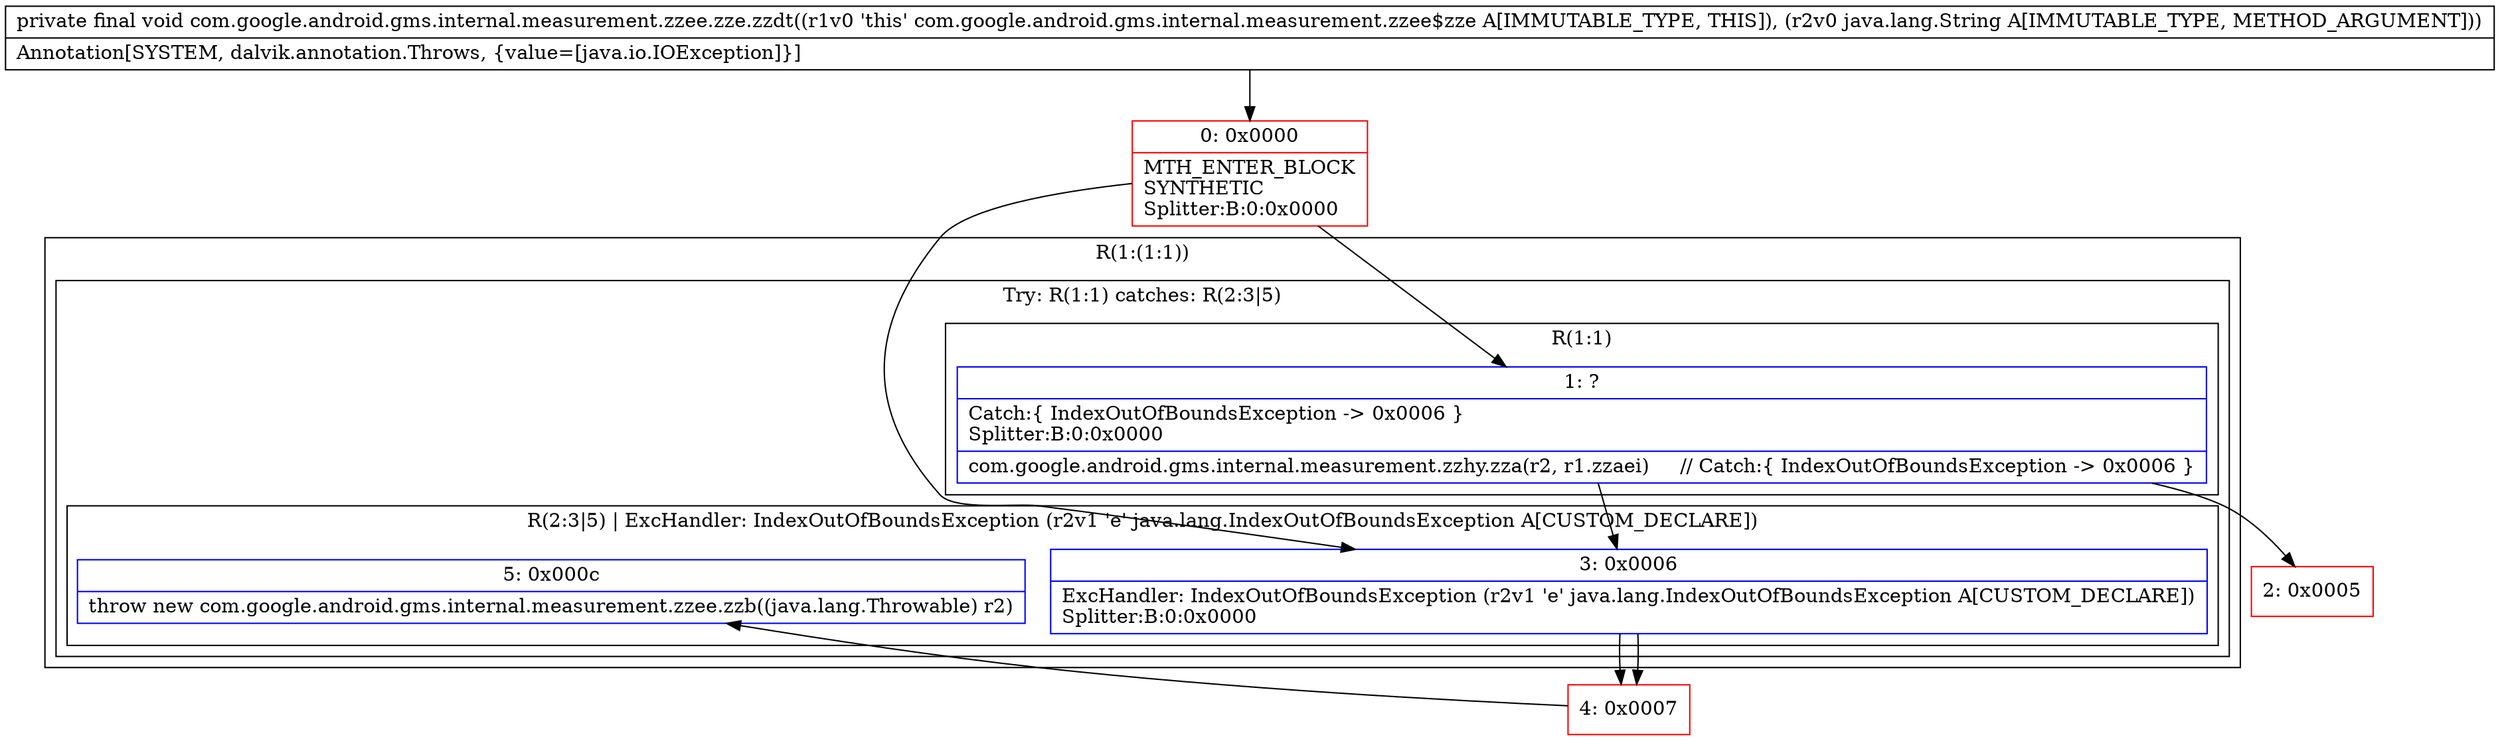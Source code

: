 digraph "CFG forcom.google.android.gms.internal.measurement.zzee.zze.zzdt(Ljava\/lang\/String;)V" {
subgraph cluster_Region_68376307 {
label = "R(1:(1:1))";
node [shape=record,color=blue];
subgraph cluster_TryCatchRegion_855985697 {
label = "Try: R(1:1) catches: R(2:3|5)";
node [shape=record,color=blue];
subgraph cluster_Region_1838769459 {
label = "R(1:1)";
node [shape=record,color=blue];
Node_1 [shape=record,label="{1\:\ ?|Catch:\{ IndexOutOfBoundsException \-\> 0x0006 \}\lSplitter:B:0:0x0000\l|com.google.android.gms.internal.measurement.zzhy.zza(r2, r1.zzaei)     \/\/ Catch:\{ IndexOutOfBoundsException \-\> 0x0006 \}\l}"];
}
subgraph cluster_Region_1824503310 {
label = "R(2:3|5) | ExcHandler: IndexOutOfBoundsException (r2v1 'e' java.lang.IndexOutOfBoundsException A[CUSTOM_DECLARE])\l";
node [shape=record,color=blue];
Node_3 [shape=record,label="{3\:\ 0x0006|ExcHandler: IndexOutOfBoundsException (r2v1 'e' java.lang.IndexOutOfBoundsException A[CUSTOM_DECLARE])\lSplitter:B:0:0x0000\l}"];
Node_5 [shape=record,label="{5\:\ 0x000c|throw new com.google.android.gms.internal.measurement.zzee.zzb((java.lang.Throwable) r2)\l}"];
}
}
}
subgraph cluster_Region_1824503310 {
label = "R(2:3|5) | ExcHandler: IndexOutOfBoundsException (r2v1 'e' java.lang.IndexOutOfBoundsException A[CUSTOM_DECLARE])\l";
node [shape=record,color=blue];
Node_3 [shape=record,label="{3\:\ 0x0006|ExcHandler: IndexOutOfBoundsException (r2v1 'e' java.lang.IndexOutOfBoundsException A[CUSTOM_DECLARE])\lSplitter:B:0:0x0000\l}"];
Node_5 [shape=record,label="{5\:\ 0x000c|throw new com.google.android.gms.internal.measurement.zzee.zzb((java.lang.Throwable) r2)\l}"];
}
Node_0 [shape=record,color=red,label="{0\:\ 0x0000|MTH_ENTER_BLOCK\lSYNTHETIC\lSplitter:B:0:0x0000\l}"];
Node_2 [shape=record,color=red,label="{2\:\ 0x0005}"];
Node_4 [shape=record,color=red,label="{4\:\ 0x0007}"];
MethodNode[shape=record,label="{private final void com.google.android.gms.internal.measurement.zzee.zze.zzdt((r1v0 'this' com.google.android.gms.internal.measurement.zzee$zze A[IMMUTABLE_TYPE, THIS]), (r2v0 java.lang.String A[IMMUTABLE_TYPE, METHOD_ARGUMENT]))  | Annotation[SYSTEM, dalvik.annotation.Throws, \{value=[java.io.IOException]\}]\l}"];
MethodNode -> Node_0;
Node_1 -> Node_2;
Node_1 -> Node_3;
Node_3 -> Node_4;
Node_3 -> Node_4;
Node_0 -> Node_1;
Node_0 -> Node_3;
Node_4 -> Node_5;
}

